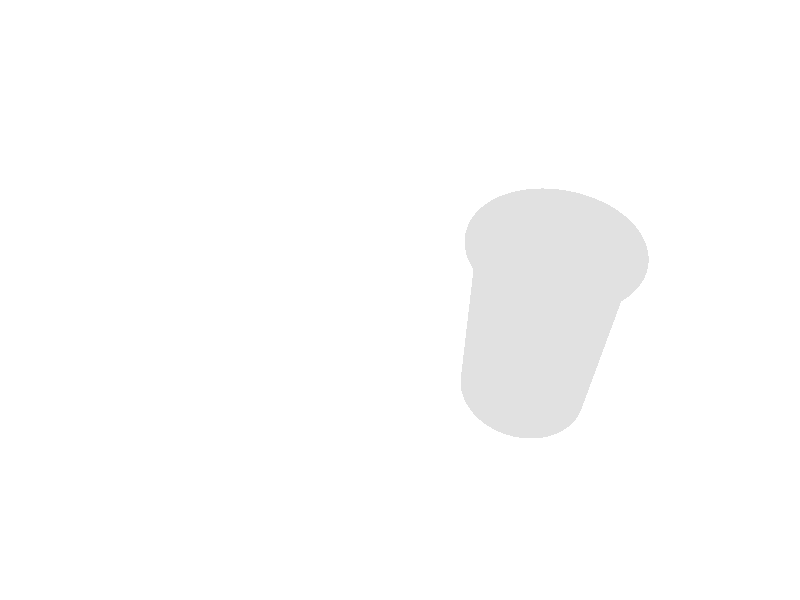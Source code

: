 #include "colors.inc"

background {
  color White
}
camera {
  location <0, 3, -3>
  look_at  <0, 0,  0>
}

light_source {
  <-2, 3, 2>
  color White
}

#declare PB_BOT = cylinder {
  <1,-1,0>,
  <1,0.5,0>,
  0.5
  pigment { color Grey }
}

#declare PB_TOP_INNER = cylinder {
  <1,0.5,0>,
  <1,0.6,0>,
  0.35
  pigment { color Grey }
}

#declare PB_TOP_OUTER = torus {
  0.5, 0.08          // major and minor radius
//  rotate -90*x      // so we can see it from the top
  pigment { Grey }
  translate <1,0.5,0>
}

union {
  object {
    PB_BOT
  }
  object {
    PB_TOP_INNER
  }
  object {
    PB_TOP_OUTER
  }
}
  